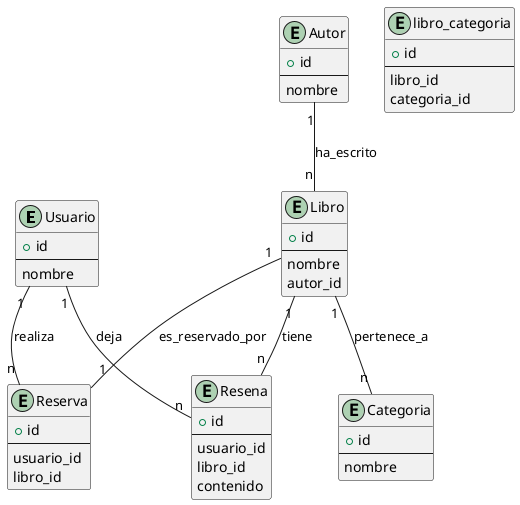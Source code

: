 @startuml

entity Usuario {
    + id
    --
    nombre
}

entity Autor {
    + id
    --
    nombre
}

entity Categoria {
    + id
    --
    nombre
}

entity Libro {
    + id
    --
    nombre
    autor_id
}

entity libro_categoria{
    +id
    --
    libro_id
    categoria_id
}

entity Resena {
    + id
    --
    usuario_id
    libro_id
    contenido
}

entity Reserva {
    + id
    --
    usuario_id
    libro_id
}

Usuario "1" -- "n" Reserva : realiza
Libro "1" -- "1" Reserva : es_reservado_por
Usuario "1" -- "n" Resena : deja
Libro "1" -- "n" Resena : tiene
Autor "1" -- "n" Libro : ha_escrito
Libro "1" -- "n" Categoria : pertenece_a

@enduml

